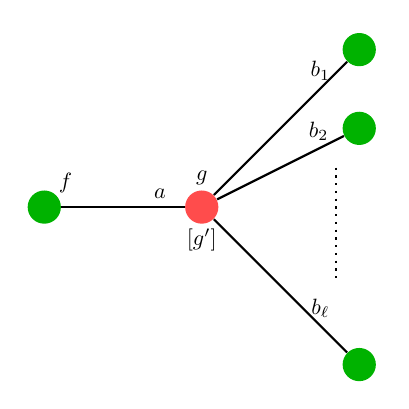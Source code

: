\begin{tikzpicture}
\def\layersep{2cm}
\tikzstyle{neuron}=[circle,fill=red!50,minimum size=12pt,inner sep=0pt]

% Neurone F
\node[neuron,green!70!black] (F) at (0,0) {};
\node[above right=0.8ex,scale=0.8] at (F) {$f$};

% Neurone G
\node[neuron,red!70] (G) at (\layersep,0) {};
\node[above =1.2ex,scale=0.8] at (G) {$g$};
\node[below =1.2ex,scale=0.8] at (G) {$[g']$};
 \path[thick] (F) edge node[pos=0.8,above,scale=0.8]{$a$} (G);

% Neurone H1
\node[neuron,green!70!black] (H1) at (2*\layersep,2) {};
\node[above right=0.8ex,scale=0.8] at (H1) {};
 \path[thick] (G) edge node[pos=0.8,above,scale=0.8]{$b_1$} (H1);

% Neurone H
\node[neuron,green!70!black] (H2) at (2*\layersep,1) {};
\node[above right=0.8ex,scale=0.8] at (H2) {};
 \path[thick] (G) edge node[pos=0.8,above,scale=0.8]{$b_2$} (H2);

% Neurone H
\node[neuron,green!70!black] (H3) at (2*\layersep,-2) {};
\node[above right=0.8ex,scale=0.8] at (H3) {};
 \path[thick] (G) edge node[pos=0.8,above,scale=0.8]{$b_\ell$} (H3);

\draw[thick,dotted] (3.7,0.5) -- ++(0,-1.4);

\end{tikzpicture}  